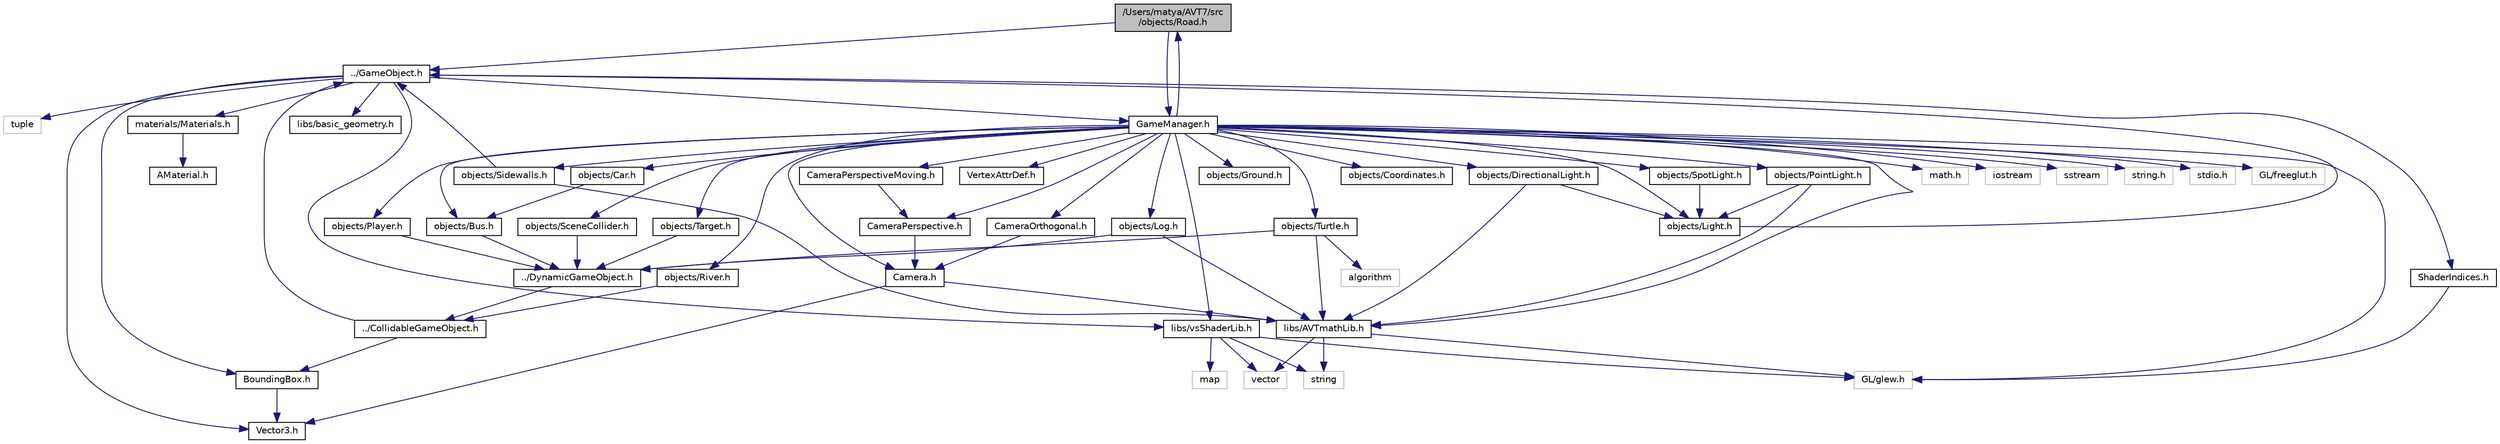 digraph "/Users/matya/AVT7/src/objects/Road.h"
{
  edge [fontname="Helvetica",fontsize="10",labelfontname="Helvetica",labelfontsize="10"];
  node [fontname="Helvetica",fontsize="10",shape=record];
  Node0 [label="/Users/matya/AVT7/src\l/objects/Road.h",height=0.2,width=0.4,color="black", fillcolor="grey75", style="filled", fontcolor="black"];
  Node0 -> Node1 [color="midnightblue",fontsize="10",style="solid",fontname="Helvetica"];
  Node1 [label="../GameObject.h",height=0.2,width=0.4,color="black", fillcolor="white", style="filled",URL="$_game_object_8h.html"];
  Node1 -> Node2 [color="midnightblue",fontsize="10",style="solid",fontname="Helvetica"];
  Node2 [label="libs/basic_geometry.h",height=0.2,width=0.4,color="black", fillcolor="white", style="filled",URL="$basic__geometry_8h.html"];
  Node1 -> Node3 [color="midnightblue",fontsize="10",style="solid",fontname="Helvetica"];
  Node3 [label="tuple",height=0.2,width=0.4,color="grey75", fillcolor="white", style="filled"];
  Node1 -> Node4 [color="midnightblue",fontsize="10",style="solid",fontname="Helvetica"];
  Node4 [label="Vector3.h",height=0.2,width=0.4,color="black", fillcolor="white", style="filled",URL="$_vector3_8h.html"];
  Node1 -> Node5 [color="midnightblue",fontsize="10",style="solid",fontname="Helvetica"];
  Node5 [label="ShaderIndices.h",height=0.2,width=0.4,color="black", fillcolor="white", style="filled",URL="$_shader_indices_8h.html"];
  Node5 -> Node6 [color="midnightblue",fontsize="10",style="solid",fontname="Helvetica"];
  Node6 [label="GL/glew.h",height=0.2,width=0.4,color="grey75", fillcolor="white", style="filled"];
  Node1 -> Node7 [color="midnightblue",fontsize="10",style="solid",fontname="Helvetica"];
  Node7 [label="BoundingBox.h",height=0.2,width=0.4,color="black", fillcolor="white", style="filled",URL="$_bounding_box_8h.html"];
  Node7 -> Node4 [color="midnightblue",fontsize="10",style="solid",fontname="Helvetica"];
  Node1 -> Node8 [color="midnightblue",fontsize="10",style="solid",fontname="Helvetica"];
  Node8 [label="materials/Materials.h",height=0.2,width=0.4,color="black", fillcolor="white", style="filled",URL="$_materials_8h.html"];
  Node8 -> Node9 [color="midnightblue",fontsize="10",style="solid",fontname="Helvetica"];
  Node9 [label="AMaterial.h",height=0.2,width=0.4,color="black", fillcolor="white", style="filled",URL="$_a_material_8h.html"];
  Node1 -> Node10 [color="midnightblue",fontsize="10",style="solid",fontname="Helvetica"];
  Node10 [label="GameManager.h",height=0.2,width=0.4,color="black", fillcolor="white", style="filled",URL="$_game_manager_8h.html"];
  Node10 -> Node11 [color="midnightblue",fontsize="10",style="solid",fontname="Helvetica"];
  Node11 [label="math.h",height=0.2,width=0.4,color="grey75", fillcolor="white", style="filled"];
  Node10 -> Node12 [color="midnightblue",fontsize="10",style="solid",fontname="Helvetica"];
  Node12 [label="iostream",height=0.2,width=0.4,color="grey75", fillcolor="white", style="filled"];
  Node10 -> Node13 [color="midnightblue",fontsize="10",style="solid",fontname="Helvetica"];
  Node13 [label="sstream",height=0.2,width=0.4,color="grey75", fillcolor="white", style="filled"];
  Node10 -> Node14 [color="midnightblue",fontsize="10",style="solid",fontname="Helvetica"];
  Node14 [label="string.h",height=0.2,width=0.4,color="grey75", fillcolor="white", style="filled"];
  Node10 -> Node15 [color="midnightblue",fontsize="10",style="solid",fontname="Helvetica"];
  Node15 [label="stdio.h",height=0.2,width=0.4,color="grey75", fillcolor="white", style="filled"];
  Node10 -> Node6 [color="midnightblue",fontsize="10",style="solid",fontname="Helvetica"];
  Node10 -> Node16 [color="midnightblue",fontsize="10",style="solid",fontname="Helvetica"];
  Node16 [label="GL/freeglut.h",height=0.2,width=0.4,color="grey75", fillcolor="white", style="filled"];
  Node10 -> Node17 [color="midnightblue",fontsize="10",style="solid",fontname="Helvetica"];
  Node17 [label="libs/AVTmathLib.h",height=0.2,width=0.4,color="black", fillcolor="white", style="filled",URL="$_a_v_tmath_lib_8h.html"];
  Node17 -> Node18 [color="midnightblue",fontsize="10",style="solid",fontname="Helvetica"];
  Node18 [label="vector",height=0.2,width=0.4,color="grey75", fillcolor="white", style="filled"];
  Node17 -> Node19 [color="midnightblue",fontsize="10",style="solid",fontname="Helvetica"];
  Node19 [label="string",height=0.2,width=0.4,color="grey75", fillcolor="white", style="filled"];
  Node17 -> Node6 [color="midnightblue",fontsize="10",style="solid",fontname="Helvetica"];
  Node10 -> Node20 [color="midnightblue",fontsize="10",style="solid",fontname="Helvetica"];
  Node20 [label="VertexAttrDef.h",height=0.2,width=0.4,color="black", fillcolor="white", style="filled",URL="$_vertex_attr_def_8h.html"];
  Node10 -> Node21 [color="midnightblue",fontsize="10",style="solid",fontname="Helvetica"];
  Node21 [label="libs/vsShaderLib.h",height=0.2,width=0.4,color="black", fillcolor="white", style="filled",URL="$vs_shader_lib_8h.html"];
  Node21 -> Node19 [color="midnightblue",fontsize="10",style="solid",fontname="Helvetica"];
  Node21 -> Node18 [color="midnightblue",fontsize="10",style="solid",fontname="Helvetica"];
  Node21 -> Node22 [color="midnightblue",fontsize="10",style="solid",fontname="Helvetica"];
  Node22 [label="map",height=0.2,width=0.4,color="grey75", fillcolor="white", style="filled"];
  Node21 -> Node6 [color="midnightblue",fontsize="10",style="solid",fontname="Helvetica"];
  Node10 -> Node23 [color="midnightblue",fontsize="10",style="solid",fontname="Helvetica"];
  Node23 [label="Camera.h",height=0.2,width=0.4,color="black", fillcolor="white", style="filled",URL="$_camera_8h.html"];
  Node23 -> Node4 [color="midnightblue",fontsize="10",style="solid",fontname="Helvetica"];
  Node23 -> Node17 [color="midnightblue",fontsize="10",style="solid",fontname="Helvetica"];
  Node10 -> Node24 [color="midnightblue",fontsize="10",style="solid",fontname="Helvetica"];
  Node24 [label="CameraPerspective.h",height=0.2,width=0.4,color="black", fillcolor="white", style="filled",URL="$_camera_perspective_8h.html"];
  Node24 -> Node23 [color="midnightblue",fontsize="10",style="solid",fontname="Helvetica"];
  Node10 -> Node25 [color="midnightblue",fontsize="10",style="solid",fontname="Helvetica"];
  Node25 [label="CameraPerspectiveMoving.h",height=0.2,width=0.4,color="black", fillcolor="white", style="filled",URL="$_camera_perspective_moving_8h.html"];
  Node25 -> Node24 [color="midnightblue",fontsize="10",style="solid",fontname="Helvetica"];
  Node10 -> Node26 [color="midnightblue",fontsize="10",style="solid",fontname="Helvetica"];
  Node26 [label="CameraOrthogonal.h",height=0.2,width=0.4,color="black", fillcolor="white", style="filled",URL="$_camera_orthogonal_8h.html"];
  Node26 -> Node23 [color="midnightblue",fontsize="10",style="solid",fontname="Helvetica"];
  Node10 -> Node27 [color="midnightblue",fontsize="10",style="solid",fontname="Helvetica"];
  Node27 [label="objects/River.h",height=0.2,width=0.4,color="black", fillcolor="white", style="filled",URL="$_river_8h.html"];
  Node27 -> Node28 [color="midnightblue",fontsize="10",style="solid",fontname="Helvetica"];
  Node28 [label="../CollidableGameObject.h",height=0.2,width=0.4,color="black", fillcolor="white", style="filled",URL="$_collidable_game_object_8h.html"];
  Node28 -> Node1 [color="midnightblue",fontsize="10",style="solid",fontname="Helvetica"];
  Node28 -> Node7 [color="midnightblue",fontsize="10",style="solid",fontname="Helvetica"];
  Node10 -> Node29 [color="midnightblue",fontsize="10",style="solid",fontname="Helvetica"];
  Node29 [label="objects/Ground.h",height=0.2,width=0.4,color="black", fillcolor="white", style="filled",URL="$_ground_8h.html"];
  Node10 -> Node30 [color="midnightblue",fontsize="10",style="solid",fontname="Helvetica"];
  Node30 [label="objects/Player.h",height=0.2,width=0.4,color="black", fillcolor="white", style="filled",URL="$_player_8h.html"];
  Node30 -> Node31 [color="midnightblue",fontsize="10",style="solid",fontname="Helvetica"];
  Node31 [label="../DynamicGameObject.h",height=0.2,width=0.4,color="black", fillcolor="white", style="filled",URL="$_dynamic_game_object_8h.html"];
  Node31 -> Node28 [color="midnightblue",fontsize="10",style="solid",fontname="Helvetica"];
  Node10 -> Node0 [color="midnightblue",fontsize="10",style="solid",fontname="Helvetica"];
  Node10 -> Node32 [color="midnightblue",fontsize="10",style="solid",fontname="Helvetica"];
  Node32 [label="objects/Light.h",height=0.2,width=0.4,color="black", fillcolor="white", style="filled",URL="$_light_8h.html"];
  Node32 -> Node1 [color="midnightblue",fontsize="10",style="solid",fontname="Helvetica"];
  Node10 -> Node33 [color="midnightblue",fontsize="10",style="solid",fontname="Helvetica"];
  Node33 [label="objects/Bus.h",height=0.2,width=0.4,color="black", fillcolor="white", style="filled",URL="$_bus_8h.html"];
  Node33 -> Node31 [color="midnightblue",fontsize="10",style="solid",fontname="Helvetica"];
  Node10 -> Node34 [color="midnightblue",fontsize="10",style="solid",fontname="Helvetica"];
  Node34 [label="objects/Coordinates.h",height=0.2,width=0.4,color="black", fillcolor="white", style="filled",URL="$_coordinates_8h.html"];
  Node10 -> Node35 [color="midnightblue",fontsize="10",style="solid",fontname="Helvetica"];
  Node35 [label="objects/Log.h",height=0.2,width=0.4,color="black", fillcolor="white", style="filled",URL="$_log_8h.html"];
  Node35 -> Node31 [color="midnightblue",fontsize="10",style="solid",fontname="Helvetica"];
  Node35 -> Node17 [color="midnightblue",fontsize="10",style="solid",fontname="Helvetica"];
  Node10 -> Node36 [color="midnightblue",fontsize="10",style="solid",fontname="Helvetica"];
  Node36 [label="objects/Sidewalls.h",height=0.2,width=0.4,color="black", fillcolor="white", style="filled",URL="$_sidewalls_8h.html"];
  Node36 -> Node1 [color="midnightblue",fontsize="10",style="solid",fontname="Helvetica"];
  Node36 -> Node17 [color="midnightblue",fontsize="10",style="solid",fontname="Helvetica"];
  Node10 -> Node37 [color="midnightblue",fontsize="10",style="solid",fontname="Helvetica"];
  Node37 [label="objects/SceneCollider.h",height=0.2,width=0.4,color="black", fillcolor="white", style="filled",URL="$_scene_collider_8h.html"];
  Node37 -> Node31 [color="midnightblue",fontsize="10",style="solid",fontname="Helvetica"];
  Node10 -> Node38 [color="midnightblue",fontsize="10",style="solid",fontname="Helvetica"];
  Node38 [label="objects/Target.h",height=0.2,width=0.4,color="black", fillcolor="white", style="filled",URL="$_target_8h.html"];
  Node38 -> Node31 [color="midnightblue",fontsize="10",style="solid",fontname="Helvetica"];
  Node10 -> Node39 [color="midnightblue",fontsize="10",style="solid",fontname="Helvetica"];
  Node39 [label="objects/SpotLight.h",height=0.2,width=0.4,color="black", fillcolor="white", style="filled",URL="$_spot_light_8h.html"];
  Node39 -> Node32 [color="midnightblue",fontsize="10",style="solid",fontname="Helvetica"];
  Node10 -> Node40 [color="midnightblue",fontsize="10",style="solid",fontname="Helvetica"];
  Node40 [label="objects/DirectionalLight.h",height=0.2,width=0.4,color="black", fillcolor="white", style="filled",URL="$_directional_light_8h.html"];
  Node40 -> Node32 [color="midnightblue",fontsize="10",style="solid",fontname="Helvetica"];
  Node40 -> Node17 [color="midnightblue",fontsize="10",style="solid",fontname="Helvetica"];
  Node10 -> Node41 [color="midnightblue",fontsize="10",style="solid",fontname="Helvetica"];
  Node41 [label="objects/PointLight.h",height=0.2,width=0.4,color="black", fillcolor="white", style="filled",URL="$_point_light_8h.html"];
  Node41 -> Node32 [color="midnightblue",fontsize="10",style="solid",fontname="Helvetica"];
  Node41 -> Node17 [color="midnightblue",fontsize="10",style="solid",fontname="Helvetica"];
  Node10 -> Node42 [color="midnightblue",fontsize="10",style="solid",fontname="Helvetica"];
  Node42 [label="objects/Car.h",height=0.2,width=0.4,color="black", fillcolor="white", style="filled",URL="$_car_8h.html"];
  Node42 -> Node33 [color="midnightblue",fontsize="10",style="solid",fontname="Helvetica"];
  Node10 -> Node43 [color="midnightblue",fontsize="10",style="solid",fontname="Helvetica"];
  Node43 [label="objects/Turtle.h",height=0.2,width=0.4,color="black", fillcolor="white", style="filled",URL="$_turtle_8h.html"];
  Node43 -> Node31 [color="midnightblue",fontsize="10",style="solid",fontname="Helvetica"];
  Node43 -> Node17 [color="midnightblue",fontsize="10",style="solid",fontname="Helvetica"];
  Node43 -> Node44 [color="midnightblue",fontsize="10",style="solid",fontname="Helvetica"];
  Node44 [label="algorithm",height=0.2,width=0.4,color="grey75", fillcolor="white", style="filled"];
  Node1 -> Node21 [color="midnightblue",fontsize="10",style="solid",fontname="Helvetica"];
  Node0 -> Node10 [color="midnightblue",fontsize="10",style="solid",fontname="Helvetica"];
}
